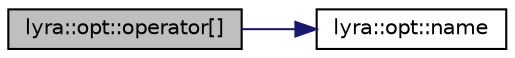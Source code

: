 digraph "lyra::opt::operator[]"
{
 // INTERACTIVE_SVG=YES
 // LATEX_PDF_SIZE
  edge [fontname="Helvetica",fontsize="10",labelfontname="Helvetica",labelfontsize="10"];
  node [fontname="Helvetica",fontsize="10",shape=record];
  rankdir="LR";
  Node1 [label="lyra::opt::operator[]",height=0.2,width=0.4,color="black", fillcolor="grey75", style="filled", fontcolor="black",tooltip=" "];
  Node1 -> Node2 [color="midnightblue",fontsize="10",style="solid",fontname="Helvetica"];
  Node2 [label="lyra::opt::name",height=0.2,width=0.4,color="black", fillcolor="white", style="filled",URL="$classlyra_1_1opt.html#a462257fd2b66731a3b8513136dc34e0c",tooltip=" "];
}
